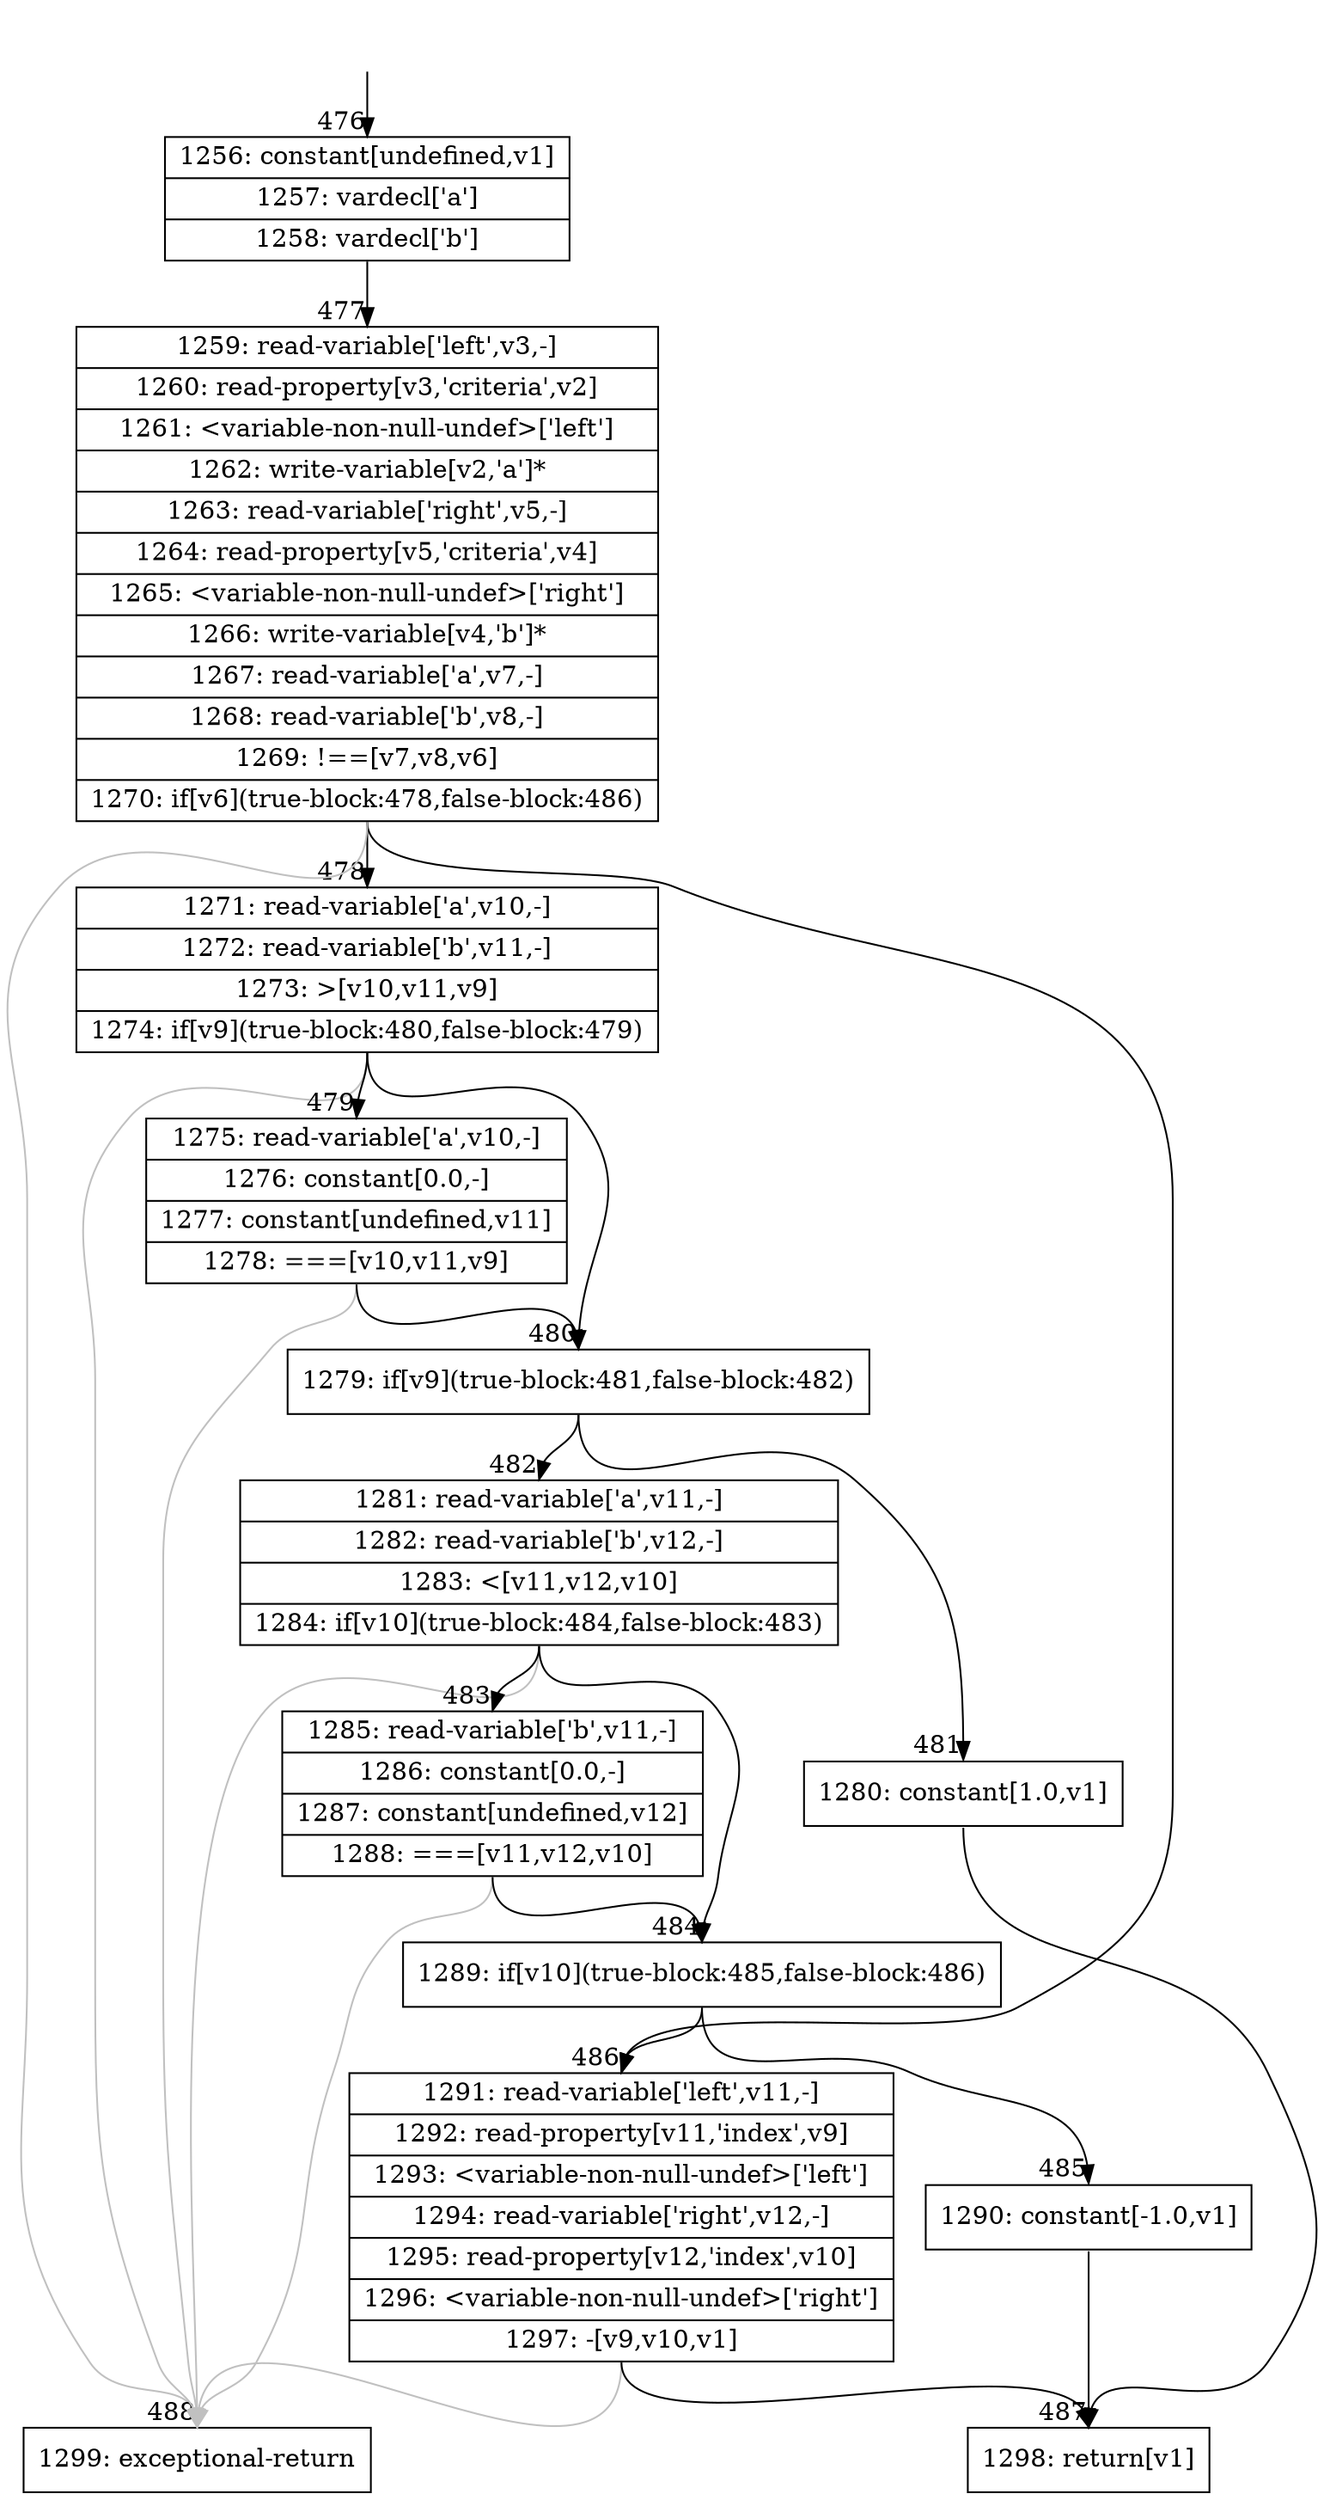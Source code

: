 digraph {
rankdir="TD"
BB_entry42[shape=none,label=""];
BB_entry42 -> BB476 [tailport=s, headport=n, headlabel="    476"]
BB476 [shape=record label="{1256: constant[undefined,v1]|1257: vardecl['a']|1258: vardecl['b']}" ] 
BB476 -> BB477 [tailport=s, headport=n, headlabel="      477"]
BB477 [shape=record label="{1259: read-variable['left',v3,-]|1260: read-property[v3,'criteria',v2]|1261: \<variable-non-null-undef\>['left']|1262: write-variable[v2,'a']*|1263: read-variable['right',v5,-]|1264: read-property[v5,'criteria',v4]|1265: \<variable-non-null-undef\>['right']|1266: write-variable[v4,'b']*|1267: read-variable['a',v7,-]|1268: read-variable['b',v8,-]|1269: !==[v7,v8,v6]|1270: if[v6](true-block:478,false-block:486)}" ] 
BB477 -> BB478 [tailport=s, headport=n, headlabel="      478"]
BB477 -> BB486 [tailport=s, headport=n, headlabel="      486"]
BB477 -> BB488 [tailport=s, headport=n, color=gray, headlabel="      488"]
BB478 [shape=record label="{1271: read-variable['a',v10,-]|1272: read-variable['b',v11,-]|1273: \>[v10,v11,v9]|1274: if[v9](true-block:480,false-block:479)}" ] 
BB478 -> BB480 [tailport=s, headport=n, headlabel="      480"]
BB478 -> BB479 [tailport=s, headport=n, headlabel="      479"]
BB478 -> BB488 [tailport=s, headport=n, color=gray]
BB479 [shape=record label="{1275: read-variable['a',v10,-]|1276: constant[0.0,-]|1277: constant[undefined,v11]|1278: ===[v10,v11,v9]}" ] 
BB479 -> BB480 [tailport=s, headport=n]
BB479 -> BB488 [tailport=s, headport=n, color=gray]
BB480 [shape=record label="{1279: if[v9](true-block:481,false-block:482)}" ] 
BB480 -> BB481 [tailport=s, headport=n, headlabel="      481"]
BB480 -> BB482 [tailport=s, headport=n, headlabel="      482"]
BB481 [shape=record label="{1280: constant[1.0,v1]}" ] 
BB481 -> BB487 [tailport=s, headport=n, headlabel="      487"]
BB482 [shape=record label="{1281: read-variable['a',v11,-]|1282: read-variable['b',v12,-]|1283: \<[v11,v12,v10]|1284: if[v10](true-block:484,false-block:483)}" ] 
BB482 -> BB484 [tailport=s, headport=n, headlabel="      484"]
BB482 -> BB483 [tailport=s, headport=n, headlabel="      483"]
BB482 -> BB488 [tailport=s, headport=n, color=gray]
BB483 [shape=record label="{1285: read-variable['b',v11,-]|1286: constant[0.0,-]|1287: constant[undefined,v12]|1288: ===[v11,v12,v10]}" ] 
BB483 -> BB484 [tailport=s, headport=n]
BB483 -> BB488 [tailport=s, headport=n, color=gray]
BB484 [shape=record label="{1289: if[v10](true-block:485,false-block:486)}" ] 
BB484 -> BB485 [tailport=s, headport=n, headlabel="      485"]
BB484 -> BB486 [tailport=s, headport=n]
BB485 [shape=record label="{1290: constant[-1.0,v1]}" ] 
BB485 -> BB487 [tailport=s, headport=n]
BB486 [shape=record label="{1291: read-variable['left',v11,-]|1292: read-property[v11,'index',v9]|1293: \<variable-non-null-undef\>['left']|1294: read-variable['right',v12,-]|1295: read-property[v12,'index',v10]|1296: \<variable-non-null-undef\>['right']|1297: -[v9,v10,v1]}" ] 
BB486 -> BB487 [tailport=s, headport=n]
BB486 -> BB488 [tailport=s, headport=n, color=gray]
BB487 [shape=record label="{1298: return[v1]}" ] 
BB488 [shape=record label="{1299: exceptional-return}" ] 
//#$~ 397
}
